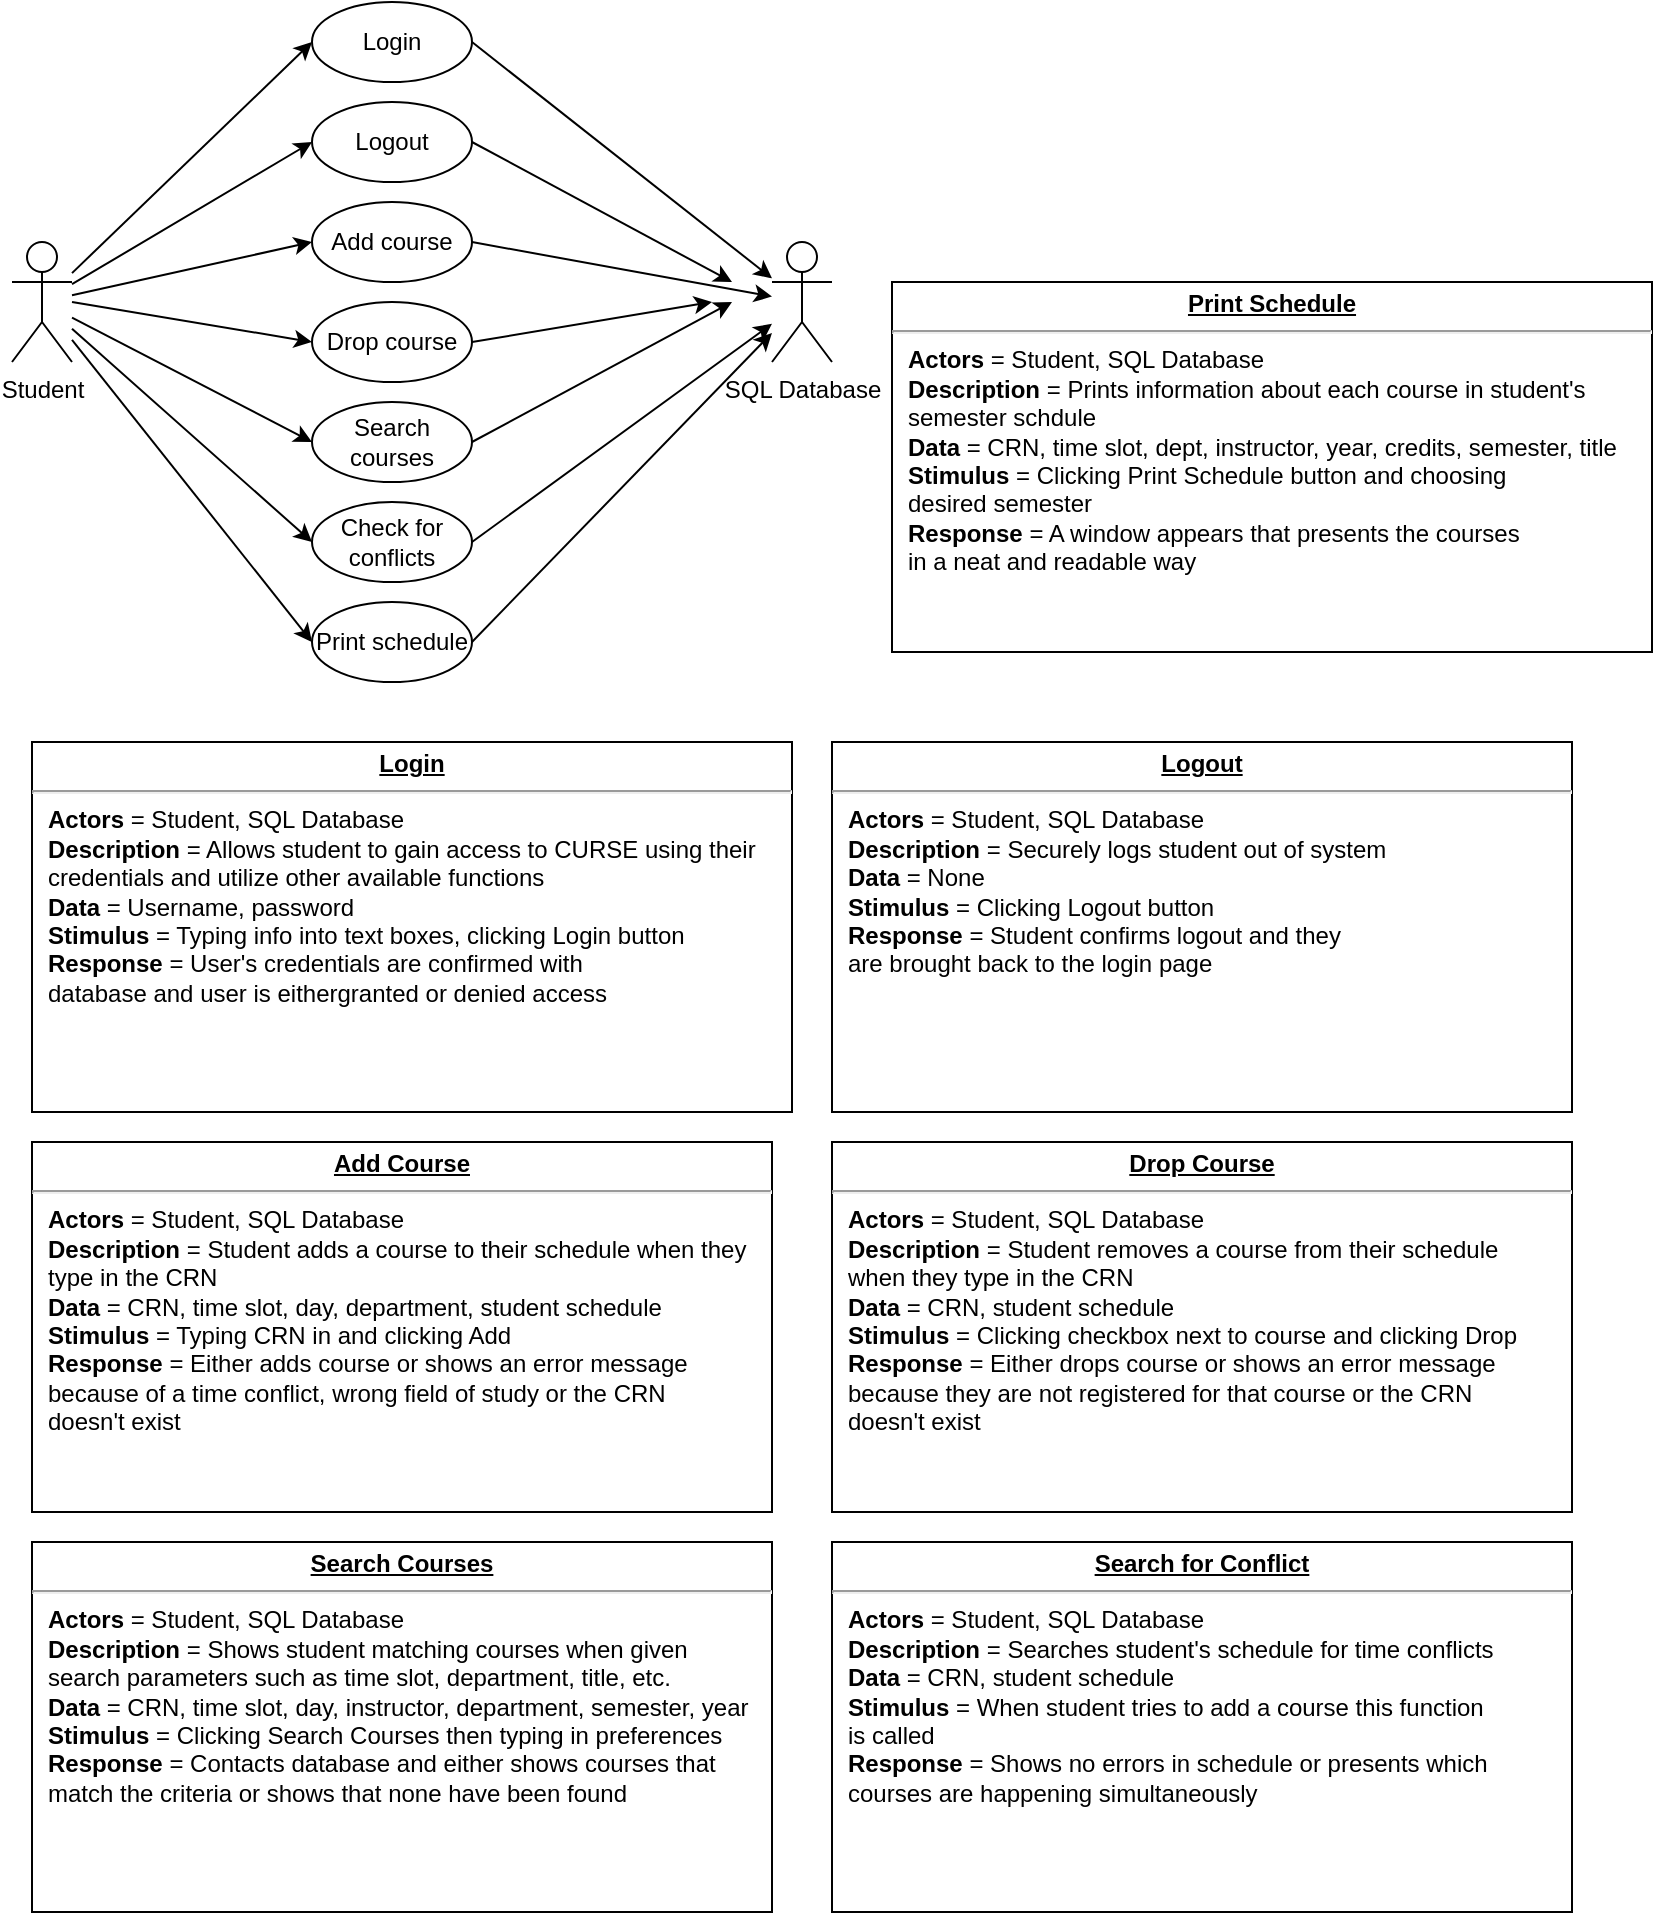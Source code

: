 <mxfile version="13.3.1" type="github">
  <diagram id="gfcEc56jlt7qFINypGX5" name="Page-1">
    <mxGraphModel dx="1422" dy="801" grid="1" gridSize="10" guides="1" tooltips="1" connect="1" arrows="1" fold="1" page="1" pageScale="1" pageWidth="850" pageHeight="1100" math="0" shadow="0">
      <root>
        <mxCell id="0" />
        <mxCell id="1" parent="0" />
        <mxCell id="tUgpgF0Boc2eyNkSF1IM-2" value="Student" style="shape=umlActor;verticalLabelPosition=bottom;labelBackgroundColor=#ffffff;verticalAlign=top;html=1;outlineConnect=0;" parent="1" vertex="1">
          <mxGeometry x="10" y="130" width="30" height="60" as="geometry" />
        </mxCell>
        <mxCell id="tUgpgF0Boc2eyNkSF1IM-3" value="Login" style="ellipse;whiteSpace=wrap;html=1;" parent="1" vertex="1">
          <mxGeometry x="160" y="10" width="80" height="40" as="geometry" />
        </mxCell>
        <mxCell id="tUgpgF0Boc2eyNkSF1IM-8" value="" style="endArrow=classic;html=1;entryX=0;entryY=0.5;entryDx=0;entryDy=0;" parent="1" source="tUgpgF0Boc2eyNkSF1IM-2" target="tUgpgF0Boc2eyNkSF1IM-3" edge="1">
          <mxGeometry width="50" height="50" relative="1" as="geometry">
            <mxPoint x="210" y="210" as="sourcePoint" />
            <mxPoint x="260" y="160" as="targetPoint" />
          </mxGeometry>
        </mxCell>
        <mxCell id="tUgpgF0Boc2eyNkSF1IM-9" value="" style="endArrow=classic;html=1;entryX=0;entryY=0.5;entryDx=0;entryDy=0;" parent="1" source="tUgpgF0Boc2eyNkSF1IM-2" target="tUgpgF0Boc2eyNkSF1IM-10" edge="1">
          <mxGeometry width="50" height="50" relative="1" as="geometry">
            <mxPoint x="140" y="190" as="sourcePoint" />
            <mxPoint x="160" y="120" as="targetPoint" />
          </mxGeometry>
        </mxCell>
        <mxCell id="tUgpgF0Boc2eyNkSF1IM-10" value="Add course" style="ellipse;whiteSpace=wrap;html=1;" parent="1" vertex="1">
          <mxGeometry x="160" y="110" width="80" height="40" as="geometry" />
        </mxCell>
        <mxCell id="tUgpgF0Boc2eyNkSF1IM-11" value="Search courses" style="ellipse;whiteSpace=wrap;html=1;" parent="1" vertex="1">
          <mxGeometry x="160" y="210" width="80" height="40" as="geometry" />
        </mxCell>
        <mxCell id="tUgpgF0Boc2eyNkSF1IM-12" value="" style="endArrow=classic;html=1;entryX=0;entryY=0.5;entryDx=0;entryDy=0;" parent="1" source="tUgpgF0Boc2eyNkSF1IM-2" target="tUgpgF0Boc2eyNkSF1IM-11" edge="1">
          <mxGeometry width="50" height="50" relative="1" as="geometry">
            <mxPoint x="100" y="240" as="sourcePoint" />
            <mxPoint x="150" y="190" as="targetPoint" />
          </mxGeometry>
        </mxCell>
        <mxCell id="tUgpgF0Boc2eyNkSF1IM-13" value="Logout" style="ellipse;whiteSpace=wrap;html=1;" parent="1" vertex="1">
          <mxGeometry x="160" y="60" width="80" height="40" as="geometry" />
        </mxCell>
        <mxCell id="tUgpgF0Boc2eyNkSF1IM-14" value="" style="endArrow=classic;html=1;entryX=0;entryY=0.5;entryDx=0;entryDy=0;" parent="1" source="tUgpgF0Boc2eyNkSF1IM-2" target="tUgpgF0Boc2eyNkSF1IM-13" edge="1">
          <mxGeometry width="50" height="50" relative="1" as="geometry">
            <mxPoint x="90" y="130" as="sourcePoint" />
            <mxPoint x="140" y="80" as="targetPoint" />
          </mxGeometry>
        </mxCell>
        <mxCell id="tUgpgF0Boc2eyNkSF1IM-15" value="Check for conflicts" style="ellipse;whiteSpace=wrap;html=1;" parent="1" vertex="1">
          <mxGeometry x="160" y="260" width="80" height="40" as="geometry" />
        </mxCell>
        <mxCell id="tUgpgF0Boc2eyNkSF1IM-16" value="Print schedule" style="ellipse;whiteSpace=wrap;html=1;" parent="1" vertex="1">
          <mxGeometry x="160" y="310" width="80" height="40" as="geometry" />
        </mxCell>
        <mxCell id="tUgpgF0Boc2eyNkSF1IM-17" value="" style="endArrow=classic;html=1;entryX=0;entryY=0.5;entryDx=0;entryDy=0;" parent="1" source="tUgpgF0Boc2eyNkSF1IM-2" target="tUgpgF0Boc2eyNkSF1IM-15" edge="1">
          <mxGeometry width="50" height="50" relative="1" as="geometry">
            <mxPoint x="110" y="230" as="sourcePoint" />
            <mxPoint x="80" y="280" as="targetPoint" />
          </mxGeometry>
        </mxCell>
        <mxCell id="tUgpgF0Boc2eyNkSF1IM-18" value="" style="endArrow=classic;html=1;entryX=0;entryY=0.5;entryDx=0;entryDy=0;" parent="1" source="tUgpgF0Boc2eyNkSF1IM-2" target="tUgpgF0Boc2eyNkSF1IM-16" edge="1">
          <mxGeometry width="50" height="50" relative="1" as="geometry">
            <mxPoint x="40" y="230.001" as="sourcePoint" />
            <mxPoint x="160" y="319" as="targetPoint" />
          </mxGeometry>
        </mxCell>
        <mxCell id="tUgpgF0Boc2eyNkSF1IM-19" value="&lt;p style=&quot;margin: 0px ; margin-top: 4px ; text-align: center ; text-decoration: underline&quot;&gt;&lt;b&gt;Login&lt;/b&gt;&lt;br&gt;&lt;/p&gt;&lt;hr&gt;&lt;p style=&quot;margin: 0px ; margin-left: 8px&quot;&gt;&lt;b&gt;Actors &lt;/b&gt;= Student, SQL Database&lt;br&gt;&lt;b&gt;Description &lt;/b&gt;= Allows student to gain access to CURSE using their &lt;br&gt;credentials and utilize other available functions&lt;br&gt;&lt;/p&gt;&lt;p style=&quot;margin: 0px ; margin-left: 8px&quot;&gt;&lt;b&gt;Data &lt;/b&gt;= Username, password&lt;br&gt;&lt;/p&gt;&lt;p style=&quot;margin: 0px ; margin-left: 8px&quot;&gt;&lt;b&gt;Stimulus &lt;/b&gt;= Typing info into text boxes, clicking Login button&lt;br&gt;&lt;/p&gt;&lt;p style=&quot;margin: 0px ; margin-left: 8px&quot;&gt;&lt;b&gt;Response &lt;/b&gt;= User&#39;s credentials are confirmed with &lt;br&gt;database and user is eithergranted or denied access&lt;br&gt;&lt;/p&gt;" style="verticalAlign=top;align=left;overflow=fill;fontSize=12;fontFamily=Helvetica;html=1;" parent="1" vertex="1">
          <mxGeometry x="20" y="380" width="380" height="185" as="geometry" />
        </mxCell>
        <mxCell id="tUgpgF0Boc2eyNkSF1IM-20" value="SQL Database" style="shape=umlActor;verticalLabelPosition=bottom;labelBackgroundColor=#ffffff;verticalAlign=top;html=1;" parent="1" vertex="1">
          <mxGeometry x="390" y="130" width="30" height="60" as="geometry" />
        </mxCell>
        <mxCell id="tUgpgF0Boc2eyNkSF1IM-25" value="" style="endArrow=classic;html=1;exitX=1;exitY=0.5;exitDx=0;exitDy=0;" parent="1" source="tUgpgF0Boc2eyNkSF1IM-10" target="tUgpgF0Boc2eyNkSF1IM-20" edge="1">
          <mxGeometry width="50" height="50" relative="1" as="geometry">
            <mxPoint x="280" y="140" as="sourcePoint" />
            <mxPoint x="330" y="90" as="targetPoint" />
          </mxGeometry>
        </mxCell>
        <mxCell id="tUgpgF0Boc2eyNkSF1IM-27" value="" style="endArrow=classic;html=1;exitX=1;exitY=0.5;exitDx=0;exitDy=0;" parent="1" source="tUgpgF0Boc2eyNkSF1IM-15" target="tUgpgF0Boc2eyNkSF1IM-20" edge="1">
          <mxGeometry width="50" height="50" relative="1" as="geometry">
            <mxPoint x="330" y="320" as="sourcePoint" />
            <mxPoint x="380" y="270" as="targetPoint" />
          </mxGeometry>
        </mxCell>
        <mxCell id="tUgpgF0Boc2eyNkSF1IM-29" value="" style="endArrow=classic;html=1;exitX=1;exitY=0.5;exitDx=0;exitDy=0;" parent="1" source="tUgpgF0Boc2eyNkSF1IM-11" edge="1">
          <mxGeometry width="50" height="50" relative="1" as="geometry">
            <mxPoint x="260" y="200" as="sourcePoint" />
            <mxPoint x="370" y="160" as="targetPoint" />
          </mxGeometry>
        </mxCell>
        <mxCell id="tUgpgF0Boc2eyNkSF1IM-30" value="" style="endArrow=classic;html=1;exitX=1;exitY=0.5;exitDx=0;exitDy=0;" parent="1" source="tUgpgF0Boc2eyNkSF1IM-16" target="tUgpgF0Boc2eyNkSF1IM-20" edge="1">
          <mxGeometry width="50" height="50" relative="1" as="geometry">
            <mxPoint x="310" y="350" as="sourcePoint" />
            <mxPoint x="360" y="300" as="targetPoint" />
          </mxGeometry>
        </mxCell>
        <mxCell id="tUgpgF0Boc2eyNkSF1IM-34" value="&lt;p style=&quot;margin: 0px ; margin-top: 4px ; text-align: center ; text-decoration: underline&quot;&gt;&lt;b&gt;Logout&lt;/b&gt;&lt;br&gt;&lt;/p&gt;&lt;hr&gt;&lt;p style=&quot;margin: 0px ; margin-left: 8px&quot;&gt;&lt;b&gt;Actors &lt;/b&gt;= Student, SQL Database&lt;br&gt;&lt;b&gt;Description &lt;/b&gt;= Securely logs student out of system &lt;br&gt;&lt;/p&gt;&lt;p style=&quot;margin: 0px ; margin-left: 8px&quot;&gt;&lt;b&gt;Data &lt;/b&gt;= None&lt;br&gt;&lt;/p&gt;&lt;p style=&quot;margin: 0px ; margin-left: 8px&quot;&gt;&lt;b&gt;Stimulus &lt;/b&gt;= Clicking Logout button&lt;br&gt;&lt;/p&gt;&lt;p style=&quot;margin: 0px ; margin-left: 8px&quot;&gt;&lt;b&gt;Response &lt;/b&gt;= Student confirms logout and they&lt;br&gt;are brought back to the login page&lt;/p&gt;" style="verticalAlign=top;align=left;overflow=fill;fontSize=12;fontFamily=Helvetica;html=1;" parent="1" vertex="1">
          <mxGeometry x="420" y="380" width="370" height="185" as="geometry" />
        </mxCell>
        <mxCell id="tUgpgF0Boc2eyNkSF1IM-35" value="" style="endArrow=classic;html=1;exitX=1;exitY=0.5;exitDx=0;exitDy=0;" parent="1" source="tUgpgF0Boc2eyNkSF1IM-3" target="tUgpgF0Boc2eyNkSF1IM-20" edge="1">
          <mxGeometry width="50" height="50" relative="1" as="geometry">
            <mxPoint x="320" y="90" as="sourcePoint" />
            <mxPoint x="370" y="40" as="targetPoint" />
          </mxGeometry>
        </mxCell>
        <mxCell id="tUgpgF0Boc2eyNkSF1IM-36" value="" style="endArrow=classic;html=1;exitX=1;exitY=0.5;exitDx=0;exitDy=0;" parent="1" source="tUgpgF0Boc2eyNkSF1IM-13" edge="1">
          <mxGeometry width="50" height="50" relative="1" as="geometry">
            <mxPoint x="400" y="90" as="sourcePoint" />
            <mxPoint x="370" y="150" as="targetPoint" />
          </mxGeometry>
        </mxCell>
        <mxCell id="tUgpgF0Boc2eyNkSF1IM-38" value="&lt;p style=&quot;margin: 0px ; margin-top: 4px ; text-align: center ; text-decoration: underline&quot;&gt;&lt;b&gt;Add Course&lt;/b&gt;&lt;br&gt;&lt;/p&gt;&lt;hr&gt;&lt;p style=&quot;margin: 0px ; margin-left: 8px&quot;&gt;&lt;b&gt;Actors &lt;/b&gt;= Student, SQL Database&lt;br&gt;&lt;b&gt;Description &lt;/b&gt;= Student adds a course to their schedule when they&lt;br&gt;type in the CRN&lt;br&gt;&lt;/p&gt;&lt;p style=&quot;margin: 0px ; margin-left: 8px&quot;&gt;&lt;b&gt;Data &lt;/b&gt;= CRN, time slot, day, department, student schedule&lt;br&gt;&lt;/p&gt;&lt;p style=&quot;margin: 0px ; margin-left: 8px&quot;&gt;&lt;b&gt;Stimulus &lt;/b&gt;= Typing CRN in and clicking Add&lt;br&gt;&lt;/p&gt;&lt;p style=&quot;margin: 0px ; margin-left: 8px&quot;&gt;&lt;b&gt;Response &lt;/b&gt;= Either adds course or shows an error message&lt;br&gt;because of a time conflict, wrong field of study or the CRN&lt;br&gt; doesn&#39;t exist&lt;br&gt;&lt;/p&gt;" style="verticalAlign=top;align=left;overflow=fill;fontSize=12;fontFamily=Helvetica;html=1;" parent="1" vertex="1">
          <mxGeometry x="20" y="580" width="370" height="185" as="geometry" />
        </mxCell>
        <mxCell id="tUgpgF0Boc2eyNkSF1IM-39" value="Drop course" style="ellipse;whiteSpace=wrap;html=1;" parent="1" vertex="1">
          <mxGeometry x="160" y="160" width="80" height="40" as="geometry" />
        </mxCell>
        <mxCell id="tUgpgF0Boc2eyNkSF1IM-40" value="" style="endArrow=classic;html=1;entryX=0;entryY=0.5;entryDx=0;entryDy=0;" parent="1" target="tUgpgF0Boc2eyNkSF1IM-39" edge="1">
          <mxGeometry width="50" height="50" relative="1" as="geometry">
            <mxPoint x="40" y="160" as="sourcePoint" />
            <mxPoint x="130" y="160" as="targetPoint" />
          </mxGeometry>
        </mxCell>
        <mxCell id="tUgpgF0Boc2eyNkSF1IM-41" value="" style="endArrow=classic;html=1;exitX=1;exitY=0.5;exitDx=0;exitDy=0;" parent="1" source="tUgpgF0Boc2eyNkSF1IM-39" edge="1">
          <mxGeometry width="50" height="50" relative="1" as="geometry">
            <mxPoint x="260" y="200" as="sourcePoint" />
            <mxPoint x="360" y="160" as="targetPoint" />
          </mxGeometry>
        </mxCell>
        <mxCell id="tUgpgF0Boc2eyNkSF1IM-42" value="&lt;p style=&quot;margin: 0px ; margin-top: 4px ; text-align: center ; text-decoration: underline&quot;&gt;&lt;b&gt;Drop Course&lt;/b&gt;&lt;br&gt;&lt;/p&gt;&lt;hr&gt;&lt;p style=&quot;margin: 0px ; margin-left: 8px&quot;&gt;&lt;b&gt;Actors &lt;/b&gt;= Student, SQL Database&lt;br&gt;&lt;b&gt;Description &lt;/b&gt;= Student removes a course from their schedule&lt;br&gt; when they type in the CRN&lt;br&gt;&lt;/p&gt;&lt;p style=&quot;margin: 0px ; margin-left: 8px&quot;&gt;&lt;b&gt;Data &lt;/b&gt;= CRN, student schedule&lt;br&gt;&lt;/p&gt;&lt;p style=&quot;margin: 0px ; margin-left: 8px&quot;&gt;&lt;b&gt;Stimulus &lt;/b&gt;= Clicking checkbox next to course and clicking Drop&lt;br&gt;&lt;/p&gt;&lt;p style=&quot;margin: 0px ; margin-left: 8px&quot;&gt;&lt;b&gt;Response &lt;/b&gt;= Either drops course or shows an error message&lt;br&gt;because they are not registered for that course or the CRN&lt;br&gt; doesn&#39;t exist&lt;br&gt;&lt;/p&gt;" style="verticalAlign=top;align=left;overflow=fill;fontSize=12;fontFamily=Helvetica;html=1;" parent="1" vertex="1">
          <mxGeometry x="420" y="580" width="370" height="185" as="geometry" />
        </mxCell>
        <mxCell id="tUgpgF0Boc2eyNkSF1IM-43" value="&lt;p style=&quot;margin: 0px ; margin-top: 4px ; text-align: center ; text-decoration: underline&quot;&gt;&lt;b&gt;Search Courses&lt;/b&gt;&lt;br&gt;&lt;/p&gt;&lt;hr&gt;&lt;p style=&quot;margin: 0px ; margin-left: 8px&quot;&gt;&lt;b&gt;Actors &lt;/b&gt;= Student, SQL Database&lt;br&gt;&lt;b&gt;Description &lt;/b&gt;= Shows student matching courses when given &lt;br&gt;search parameters such as time slot, department, title, etc.&lt;br&gt;&lt;/p&gt;&lt;p style=&quot;margin: 0px ; margin-left: 8px&quot;&gt;&lt;b&gt;Data &lt;/b&gt;= CRN, time slot, day, instructor, department, semester, year&lt;br&gt;&lt;/p&gt;&lt;p style=&quot;margin: 0px ; margin-left: 8px&quot;&gt;&lt;b&gt;Stimulus &lt;/b&gt;= Clicking Search Courses then typing in preferences&lt;br&gt;&lt;/p&gt;&lt;p style=&quot;margin: 0px ; margin-left: 8px&quot;&gt;&lt;b&gt;Response &lt;/b&gt;= Contacts database and either shows courses that&lt;br&gt;match the criteria or shows that none have been found&lt;br&gt;&lt;/p&gt;" style="verticalAlign=top;align=left;overflow=fill;fontSize=12;fontFamily=Helvetica;html=1;" parent="1" vertex="1">
          <mxGeometry x="20" y="780" width="370" height="185" as="geometry" />
        </mxCell>
        <mxCell id="tUgpgF0Boc2eyNkSF1IM-44" value="&lt;p style=&quot;margin: 0px ; margin-top: 4px ; text-align: center ; text-decoration: underline&quot;&gt;&lt;b&gt;Search for Conflict&lt;/b&gt;&lt;br&gt;&lt;/p&gt;&lt;hr&gt;&lt;p style=&quot;margin: 0px ; margin-left: 8px&quot;&gt;&lt;b&gt;Actors &lt;/b&gt;= Student, SQL Database&lt;br&gt;&lt;b&gt;Description &lt;/b&gt;= Searches student&#39;s schedule for time conflicts&lt;br&gt;&lt;/p&gt;&lt;p style=&quot;margin: 0px ; margin-left: 8px&quot;&gt;&lt;b&gt;Data &lt;/b&gt;= CRN, student schedule&lt;br&gt;&lt;/p&gt;&lt;p style=&quot;margin: 0px ; margin-left: 8px&quot;&gt;&lt;b&gt;Stimulus &lt;/b&gt;= When student tries to add a course this function&lt;br&gt;is called&lt;br&gt;&lt;/p&gt;&lt;p style=&quot;margin: 0px ; margin-left: 8px&quot;&gt;&lt;b&gt;Response &lt;/b&gt;= Shows no errors in schedule or presents which &lt;br&gt;courses are happening simultaneously&lt;br&gt;&lt;/p&gt;" style="verticalAlign=top;align=left;overflow=fill;fontSize=12;fontFamily=Helvetica;html=1;" parent="1" vertex="1">
          <mxGeometry x="420" y="780" width="370" height="185" as="geometry" />
        </mxCell>
        <mxCell id="tUgpgF0Boc2eyNkSF1IM-45" value="&lt;p style=&quot;margin: 0px ; margin-top: 4px ; text-align: center ; text-decoration: underline&quot;&gt;&lt;b&gt;Print Schedule&lt;/b&gt;&lt;br&gt;&lt;/p&gt;&lt;hr&gt;&lt;p style=&quot;margin: 0px ; margin-left: 8px&quot;&gt;&lt;b&gt;Actors &lt;/b&gt;= Student, SQL Database&lt;br&gt;&lt;b&gt;Description &lt;/b&gt;= Prints information about each course in student&#39;s&lt;br&gt;semester schdule&lt;br&gt;&lt;/p&gt;&lt;p style=&quot;margin: 0px ; margin-left: 8px&quot;&gt;&lt;b&gt;Data &lt;/b&gt;= CRN, time slot, dept, instructor, year, credits, semester, title&lt;br&gt;&lt;/p&gt;&lt;p style=&quot;margin: 0px ; margin-left: 8px&quot;&gt;&lt;b&gt;Stimulus &lt;/b&gt;= Clicking Print Schedule button and choosing &lt;br&gt;desired semester&lt;br&gt;&lt;/p&gt;&lt;p style=&quot;margin: 0px ; margin-left: 8px&quot;&gt;&lt;b&gt;Response &lt;/b&gt;= A window appears that presents the courses &lt;br&gt;in a neat and readable way&lt;br&gt;&lt;/p&gt;" style="verticalAlign=top;align=left;overflow=fill;fontSize=12;fontFamily=Helvetica;html=1;" parent="1" vertex="1">
          <mxGeometry x="450" y="150" width="380" height="185" as="geometry" />
        </mxCell>
      </root>
    </mxGraphModel>
  </diagram>
</mxfile>
